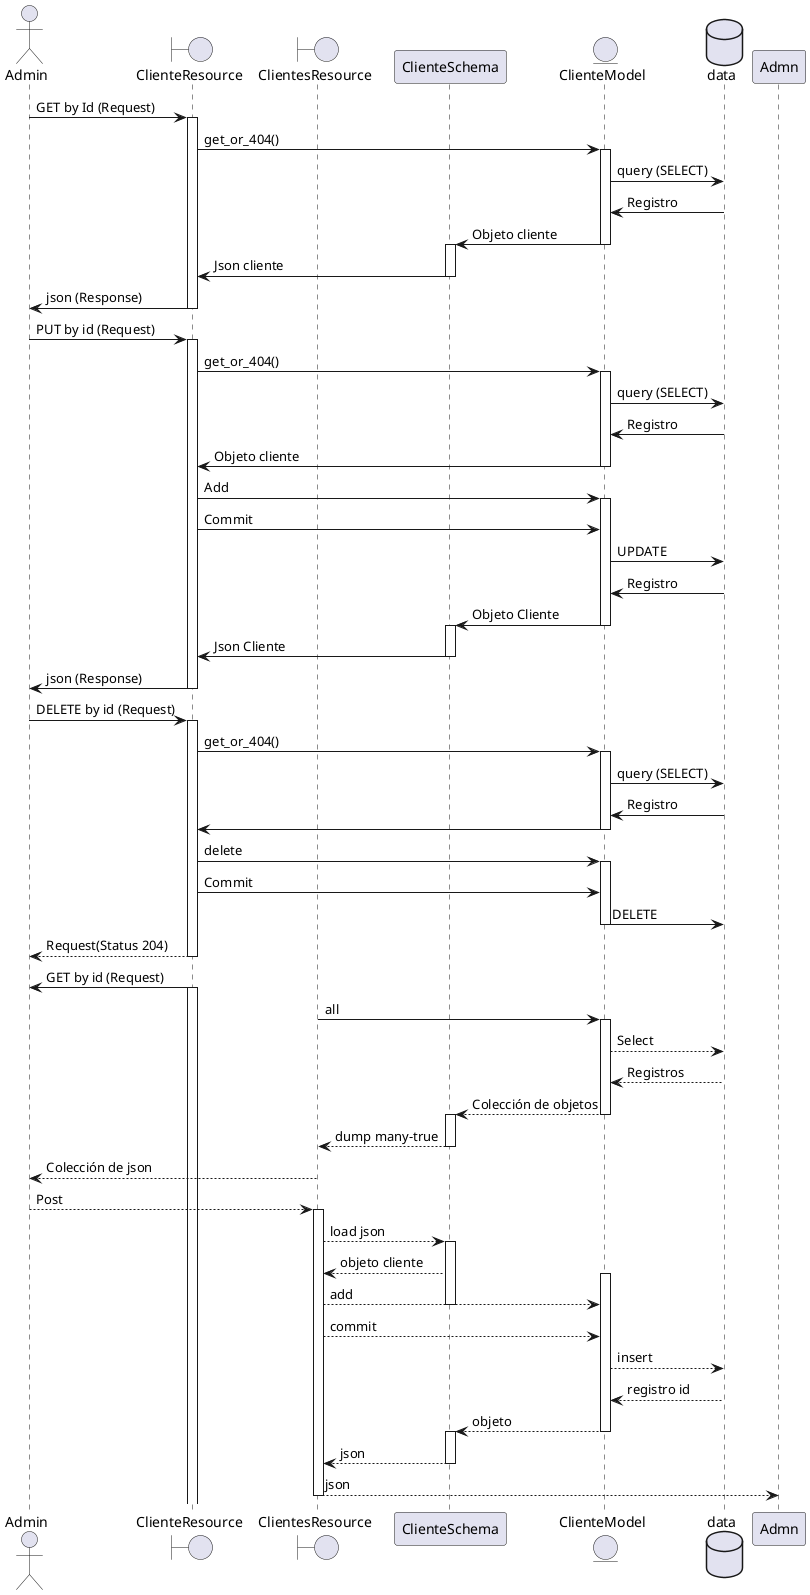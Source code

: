 @startuml
actor Admin
boundary ClienteResource
boundary ClientesResource
participant ClienteSchema
entity ClienteModel
database data
Admin -> ClienteResource: GET by Id (Request)
activate ClienteResource
ClienteResource -> ClienteModel: get_or_404()
activate ClienteModel
ClienteModel -> data: query (SELECT)
ClienteModel <- data: Registro
ClienteSchema <- ClienteModel: Objeto cliente
deactivate ClienteModel
activate ClienteSchema
ClienteResource <- ClienteSchema: Json cliente
deactivate ClienteSchema
Admin <- ClienteResource: json (Response)
deactivate ClienteResource
Admin -> ClienteResource: PUT by id (Request)
activate ClienteResource
ClienteResource -> ClienteModel: get_or_404()
activate ClienteModel
ClienteModel -> data: query (SELECT)
ClienteModel <- data: Registro
ClienteResource <- ClienteModel: Objeto cliente
deactivate ClienteModel
ClienteResource -> ClienteModel: Add
activate ClienteModel
ClienteResource -> ClienteModel: Commit
ClienteModel -> data: UPDATE
ClienteModel <- data: Registro
ClienteSchema <- ClienteModel: Objeto Cliente
deactivate ClienteModel
activate ClienteSchema
ClienteResource <- ClienteSchema: Json Cliente
deactivate ClienteSchema
Admin <- ClienteResource: json (Response)
deactivate ClienteResource

Admin -> ClienteResource: DELETE by id (Request)
activate ClienteResource
ClienteResource -> ClienteModel: get_or_404()
activate ClienteModel
ClienteModel -> data: query (SELECT)
ClienteModel <- data: Registro
ClienteResource <- ClienteModel
deactivate ClienteModel
ClienteResource -> ClienteModel: delete
activate ClienteModel
ClienteResource -> ClienteModel: Commit
ClienteModel -> data: DELETE
deactivate ClienteModel
Admin <-- ClienteResource: Request(Status 204)
deactivate ClienteResource
Admin <- ClienteResource: GET by id (Request)
activate ClienteResource
ClientesResource -> ClienteModel: all
activate ClienteModel
ClienteModel --> data: Select
ClienteModel <-- data: Registros
ClienteSchema <-- ClienteModel: Colección de objetos
deactivate ClienteModel
activate ClienteSchema
ClientesResource <-- ClienteSchema: dump many-true
deactivate ClienteSchema
Admin <--ClientesResource: Colección de json
deactivate ClientesResource
Admin --> ClientesResource: Post
activate ClientesResource
ClientesResource --> ClienteSchema: load json
activate ClienteSchema
ClientesResource <-- ClienteSchema: objeto cliente
activate ClienteModel
ClientesResource --> ClienteModel: add
deactivate ClienteSchema
ClientesResource --> ClienteModel: commit
ClienteModel --> data: insert
ClienteModel <-- data: registro id
ClienteSchema <-- ClienteModel: objeto
deactivate ClienteModel
activate ClienteSchema
ClientesResource <-- ClienteSchema: json
deactivate ClienteSchema
Admn <-- ClientesResource: json
deactivate ClientesResource
@enduml